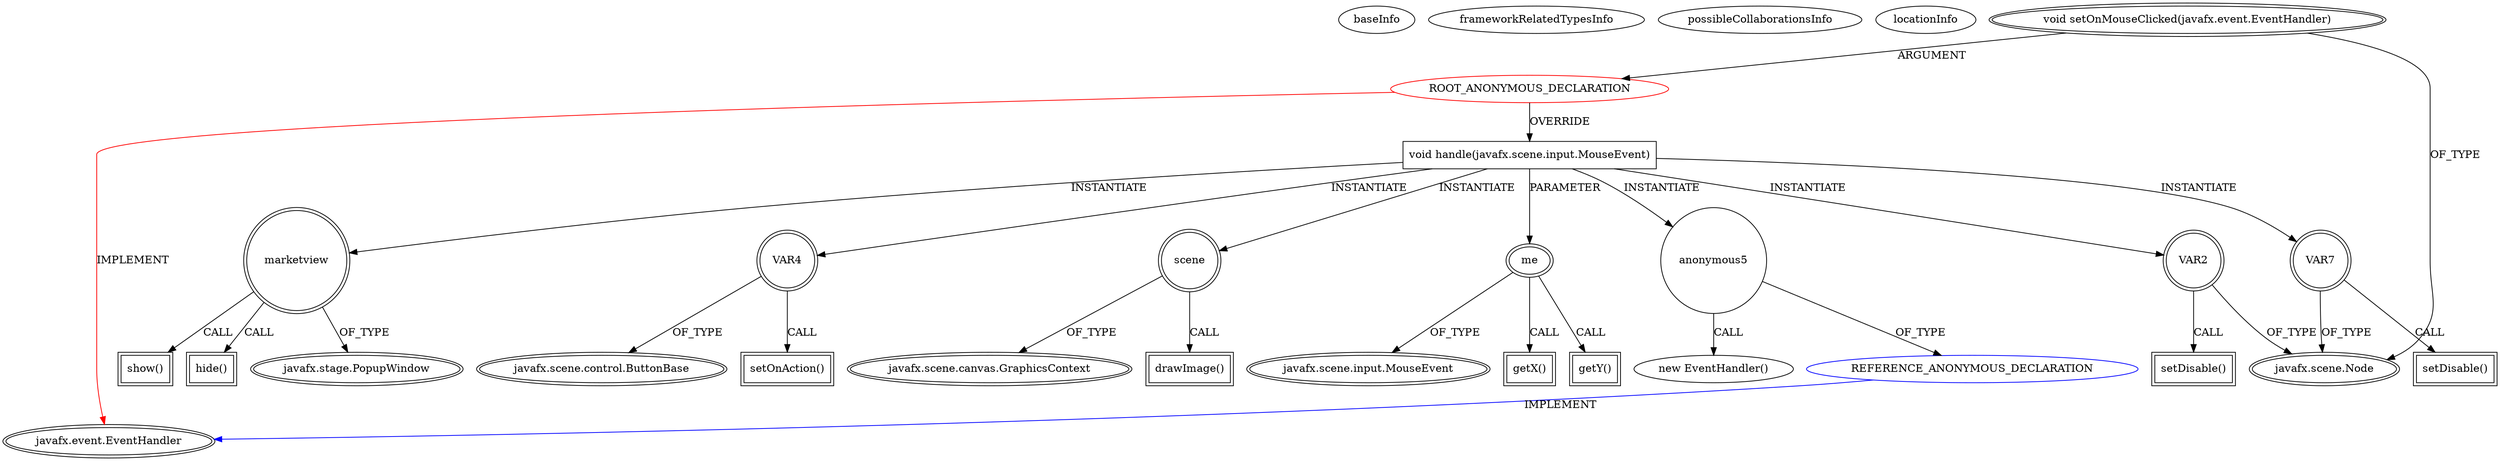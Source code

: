 digraph {
baseInfo[graphId=4343,category="extension_graph",isAnonymous=true,possibleRelation=true]
frameworkRelatedTypesInfo[0="javafx.event.EventHandler"]
possibleCollaborationsInfo[0="4343~OVERRIDING_METHOD_DECLARATION-INSTANTIATION-~javafx.event.EventHandler ~javafx.event.EventHandler ~true~true"]
locationInfo[projectName="sushkrish-CityLife",filePath="/sushkrish-CityLife/CityLife-master/src/view/GameScene.java",contextSignature="void mouseEvents(states.City)",graphId="4343"]
0[label="ROOT_ANONYMOUS_DECLARATION",vertexType="ROOT_ANONYMOUS_DECLARATION",isFrameworkType=false,color=red]
1[label="javafx.event.EventHandler",vertexType="FRAMEWORK_INTERFACE_TYPE",isFrameworkType=true,peripheries=2]
2[label="void setOnMouseClicked(javafx.event.EventHandler)",vertexType="OUTSIDE_CALL",isFrameworkType=true,peripheries=2]
3[label="javafx.scene.Node",vertexType="FRAMEWORK_CLASS_TYPE",isFrameworkType=true,peripheries=2]
4[label="void handle(javafx.scene.input.MouseEvent)",vertexType="OVERRIDING_METHOD_DECLARATION",isFrameworkType=false,shape=box]
5[label="me",vertexType="PARAMETER_DECLARATION",isFrameworkType=true,peripheries=2]
6[label="javafx.scene.input.MouseEvent",vertexType="FRAMEWORK_CLASS_TYPE",isFrameworkType=true,peripheries=2]
8[label="getX()",vertexType="INSIDE_CALL",isFrameworkType=true,peripheries=2,shape=box]
10[label="getY()",vertexType="INSIDE_CALL",isFrameworkType=true,peripheries=2,shape=box]
11[label="VAR2",vertexType="VARIABLE_EXPRESION",isFrameworkType=true,peripheries=2,shape=circle]
12[label="setDisable()",vertexType="INSIDE_CALL",isFrameworkType=true,peripheries=2,shape=box]
14[label="marketview",vertexType="VARIABLE_EXPRESION",isFrameworkType=true,peripheries=2,shape=circle]
16[label="javafx.stage.PopupWindow",vertexType="FRAMEWORK_CLASS_TYPE",isFrameworkType=true,peripheries=2]
15[label="show()",vertexType="INSIDE_CALL",isFrameworkType=true,peripheries=2,shape=box]
17[label="VAR4",vertexType="VARIABLE_EXPRESION",isFrameworkType=true,peripheries=2,shape=circle]
19[label="javafx.scene.control.ButtonBase",vertexType="FRAMEWORK_CLASS_TYPE",isFrameworkType=true,peripheries=2]
18[label="setOnAction()",vertexType="INSIDE_CALL",isFrameworkType=true,peripheries=2,shape=box]
21[label="anonymous5",vertexType="VARIABLE_EXPRESION",isFrameworkType=false,shape=circle]
22[label="REFERENCE_ANONYMOUS_DECLARATION",vertexType="REFERENCE_ANONYMOUS_DECLARATION",isFrameworkType=false,color=blue]
20[label="new EventHandler()",vertexType="CONSTRUCTOR_CALL",isFrameworkType=false]
25[label="hide()",vertexType="INSIDE_CALL",isFrameworkType=true,peripheries=2,shape=box]
26[label="VAR7",vertexType="VARIABLE_EXPRESION",isFrameworkType=true,peripheries=2,shape=circle]
27[label="setDisable()",vertexType="INSIDE_CALL",isFrameworkType=true,peripheries=2,shape=box]
29[label="scene",vertexType="VARIABLE_EXPRESION",isFrameworkType=true,peripheries=2,shape=circle]
31[label="javafx.scene.canvas.GraphicsContext",vertexType="FRAMEWORK_CLASS_TYPE",isFrameworkType=true,peripheries=2]
30[label="drawImage()",vertexType="INSIDE_CALL",isFrameworkType=true,peripheries=2,shape=box]
0->1[label="IMPLEMENT",color=red]
2->0[label="ARGUMENT"]
2->3[label="OF_TYPE"]
0->4[label="OVERRIDE"]
5->6[label="OF_TYPE"]
4->5[label="PARAMETER"]
5->8[label="CALL"]
5->10[label="CALL"]
4->11[label="INSTANTIATE"]
11->3[label="OF_TYPE"]
11->12[label="CALL"]
4->14[label="INSTANTIATE"]
14->16[label="OF_TYPE"]
14->15[label="CALL"]
4->17[label="INSTANTIATE"]
17->19[label="OF_TYPE"]
17->18[label="CALL"]
4->21[label="INSTANTIATE"]
22->1[label="IMPLEMENT",color=blue]
21->22[label="OF_TYPE"]
21->20[label="CALL"]
14->25[label="CALL"]
4->26[label="INSTANTIATE"]
26->3[label="OF_TYPE"]
26->27[label="CALL"]
4->29[label="INSTANTIATE"]
29->31[label="OF_TYPE"]
29->30[label="CALL"]
}
